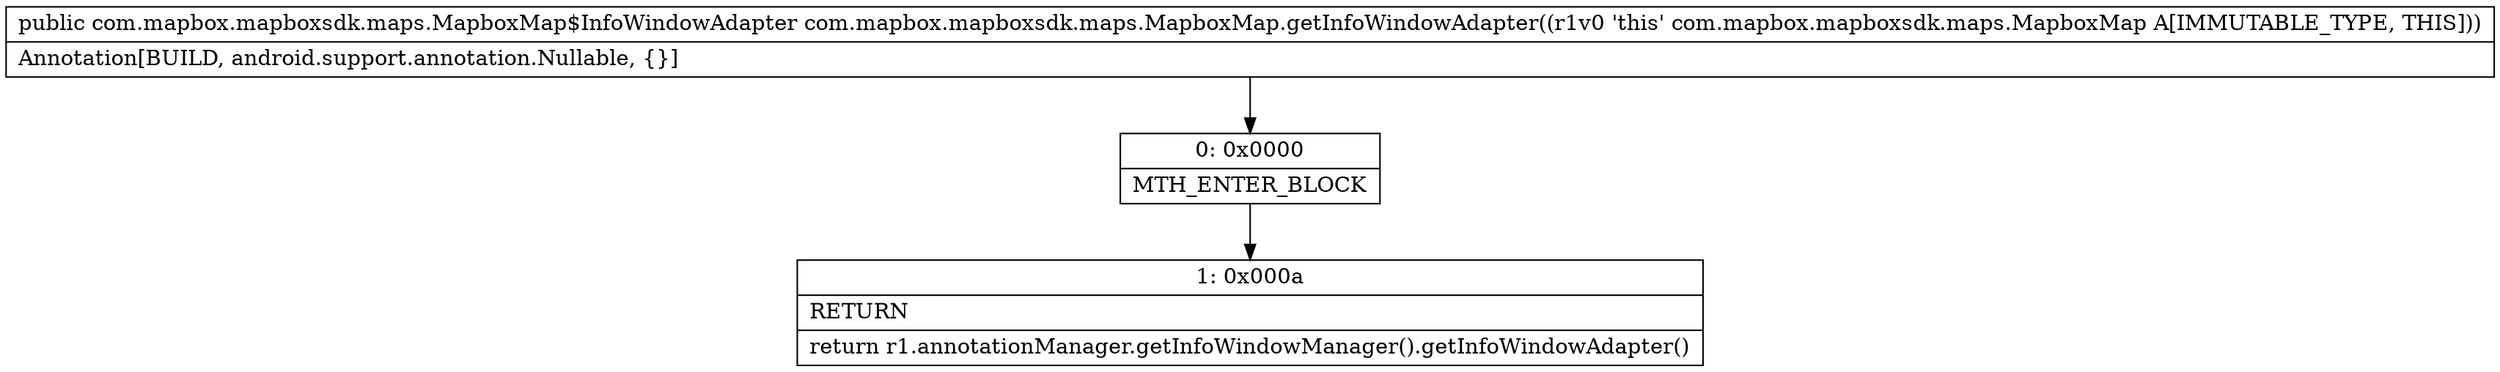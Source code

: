 digraph "CFG forcom.mapbox.mapboxsdk.maps.MapboxMap.getInfoWindowAdapter()Lcom\/mapbox\/mapboxsdk\/maps\/MapboxMap$InfoWindowAdapter;" {
Node_0 [shape=record,label="{0\:\ 0x0000|MTH_ENTER_BLOCK\l}"];
Node_1 [shape=record,label="{1\:\ 0x000a|RETURN\l|return r1.annotationManager.getInfoWindowManager().getInfoWindowAdapter()\l}"];
MethodNode[shape=record,label="{public com.mapbox.mapboxsdk.maps.MapboxMap$InfoWindowAdapter com.mapbox.mapboxsdk.maps.MapboxMap.getInfoWindowAdapter((r1v0 'this' com.mapbox.mapboxsdk.maps.MapboxMap A[IMMUTABLE_TYPE, THIS]))  | Annotation[BUILD, android.support.annotation.Nullable, \{\}]\l}"];
MethodNode -> Node_0;
Node_0 -> Node_1;
}

